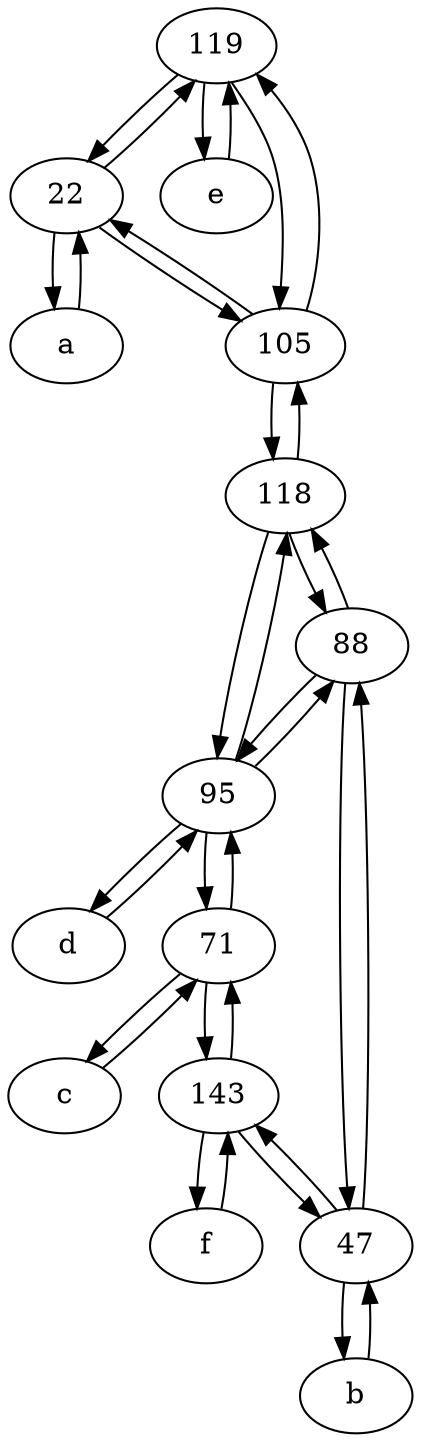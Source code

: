digraph  {
	119;
	f [pos="15,45!"];
	88;
	d [pos="20,30!"];
	95;
	118;
	22;
	47;
	c [pos="20,10!"];
	e [pos="30,50!"];
	a [pos="40,10!"];
	71;
	105;
	b [pos="50,20!"];
	143;
	88 -> 47;
	105 -> 119;
	95 -> 71;
	47 -> 88;
	118 -> 105;
	88 -> 95;
	105 -> 118;
	22 -> a;
	c -> 71;
	95 -> d;
	143 -> f;
	d -> 95;
	95 -> 88;
	119 -> 22;
	105 -> 22;
	143 -> 47;
	118 -> 95;
	47 -> b;
	71 -> c;
	119 -> e;
	95 -> 118;
	22 -> 119;
	e -> 119;
	88 -> 118;
	71 -> 95;
	f -> 143;
	a -> 22;
	b -> 47;
	71 -> 143;
	119 -> 105;
	22 -> 105;
	118 -> 88;
	47 -> 143;
	143 -> 71;

	}